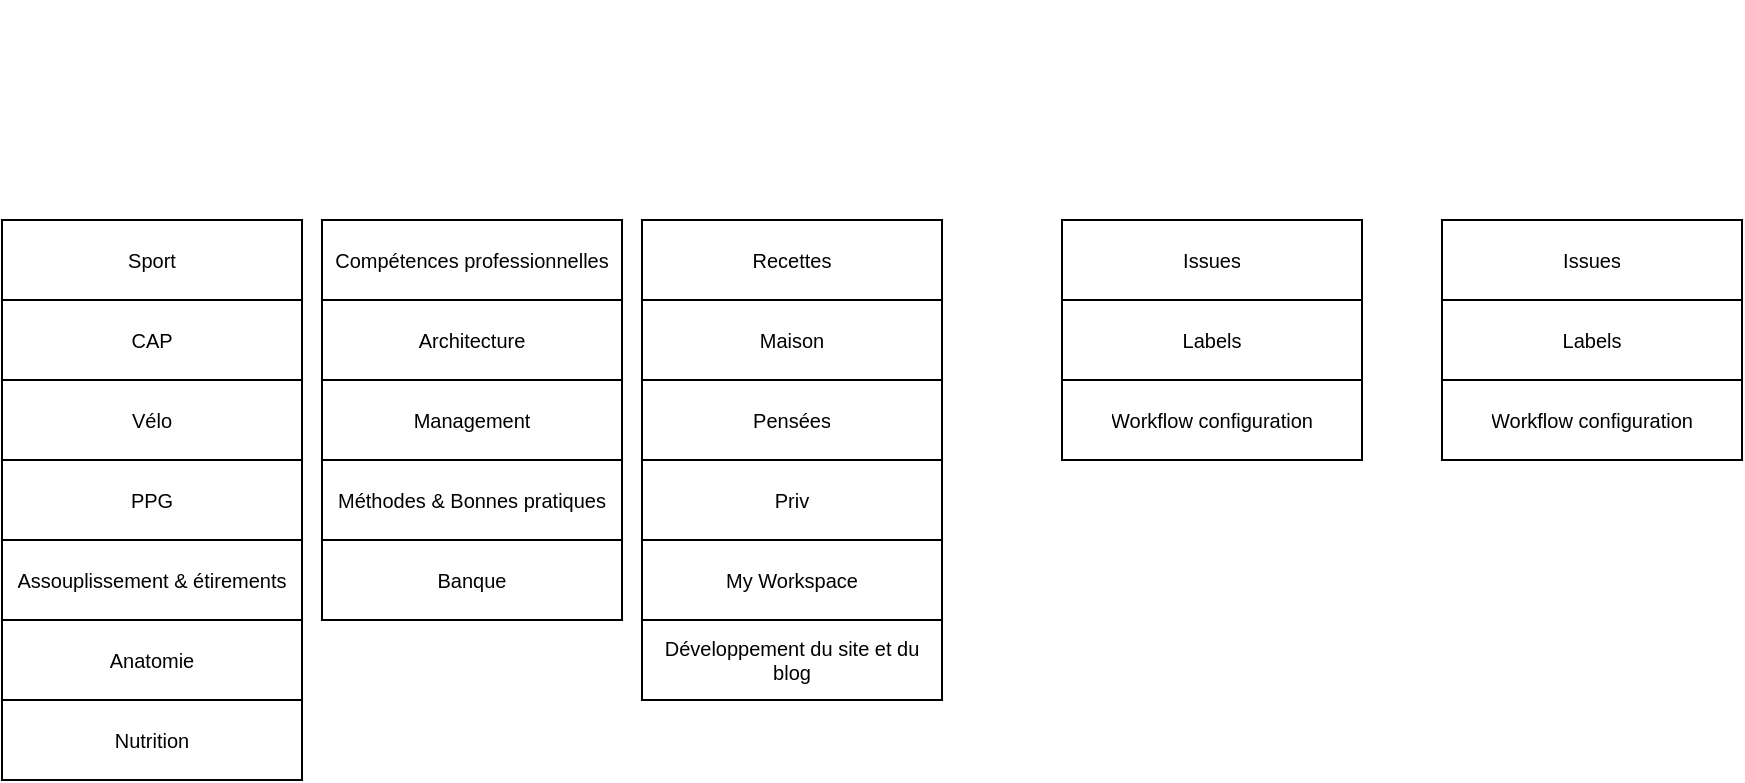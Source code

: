 <mxfile version="13.7.9" type="device"><diagram id="PSGBPLNP3vqcPFXVVVa6" name="Page-1"><mxGraphModel dx="1185" dy="680" grid="1" gridSize="10" guides="0" tooltips="1" connect="1" arrows="1" fold="1" page="1" pageScale="1" pageWidth="1169" pageHeight="827" math="0" shadow="0"><root><mxCell id="0"/><mxCell id="1" parent="0"/><mxCell id="f8MAgHsYSVisA1iL0quK-7" value="" style="shape=table;whiteSpace=wrap;startSize=0;container=1;collapsible=0;childLayout=tableLayout;spacing=4;html=1;fontSize=12;" parent="1" vertex="1"><mxGeometry x="90" y="140" width="150" height="280" as="geometry"/></mxCell><mxCell id="f8MAgHsYSVisA1iL0quK-8" value="" style="shape=partialRectangle;html=1;whiteSpace=wrap;collapsible=0;dropTarget=0;pointerEvents=0;fillColor=none;top=0;left=0;bottom=0;right=0;points=[[0,0.5],[1,0.5]];portConstraint=eastwest;" parent="f8MAgHsYSVisA1iL0quK-7" vertex="1"><mxGeometry width="150" height="40" as="geometry"/></mxCell><UserObject label="Sport" link="https://github.com/orgs/TheFeloDevTeam/projects/34" id="f8MAgHsYSVisA1iL0quK-9"><mxCell style="shape=partialRectangle;html=1;whiteSpace=wrap;connectable=0;fillColor=none;top=0;left=0;bottom=0;right=0;overflow=hidden;spacing=4;fontSize=10;" parent="f8MAgHsYSVisA1iL0quK-8" vertex="1"><mxGeometry width="150" height="40" as="geometry"/></mxCell></UserObject><mxCell id="f8MAgHsYSVisA1iL0quK-12" value="" style="shape=partialRectangle;html=1;whiteSpace=wrap;collapsible=0;dropTarget=0;pointerEvents=0;fillColor=none;top=0;left=0;bottom=0;right=0;points=[[0,0.5],[1,0.5]];portConstraint=eastwest;" parent="f8MAgHsYSVisA1iL0quK-7" vertex="1"><mxGeometry y="40" width="150" height="40" as="geometry"/></mxCell><UserObject label="CAP" link="https://github.com/orgs/TheFeloDevTeam/projects/19" id="f8MAgHsYSVisA1iL0quK-13"><mxCell style="shape=partialRectangle;html=1;whiteSpace=wrap;connectable=0;fillColor=none;top=0;left=0;bottom=0;right=0;overflow=hidden;spacing=4;fontSize=10;" parent="f8MAgHsYSVisA1iL0quK-12" vertex="1"><mxGeometry width="150" height="40" as="geometry"/></mxCell></UserObject><mxCell id="f8MAgHsYSVisA1iL0quK-16" value="" style="shape=partialRectangle;html=1;whiteSpace=wrap;collapsible=0;dropTarget=0;pointerEvents=0;fillColor=none;top=0;left=0;bottom=0;right=0;points=[[0,0.5],[1,0.5]];portConstraint=eastwest;" parent="f8MAgHsYSVisA1iL0quK-7" vertex="1"><mxGeometry y="80" width="150" height="40" as="geometry"/></mxCell><UserObject label="Vélo" link="https://github.com/orgs/TheFeloDevTeam/projects/20" id="f8MAgHsYSVisA1iL0quK-17"><mxCell style="shape=partialRectangle;html=1;whiteSpace=wrap;connectable=0;fillColor=none;top=0;left=0;bottom=0;right=0;overflow=hidden;spacing=4;fontSize=10;" parent="f8MAgHsYSVisA1iL0quK-16" vertex="1"><mxGeometry width="150" height="40" as="geometry"/></mxCell></UserObject><mxCell id="f8MAgHsYSVisA1iL0quK-20" style="shape=partialRectangle;html=1;whiteSpace=wrap;collapsible=0;dropTarget=0;pointerEvents=0;fillColor=none;top=0;left=0;bottom=0;right=0;points=[[0,0.5],[1,0.5]];portConstraint=eastwest;" parent="f8MAgHsYSVisA1iL0quK-7" vertex="1"><mxGeometry y="120" width="150" height="40" as="geometry"/></mxCell><UserObject label="PPG" link="https://github.com/orgs/TheFeloDevTeam/projects/23" id="f8MAgHsYSVisA1iL0quK-21"><mxCell style="shape=partialRectangle;html=1;whiteSpace=wrap;connectable=0;fillColor=none;top=0;left=0;bottom=0;right=0;overflow=hidden;spacing=4;fontSize=10;" parent="f8MAgHsYSVisA1iL0quK-20" vertex="1"><mxGeometry width="150" height="40" as="geometry"/></mxCell></UserObject><mxCell id="f8MAgHsYSVisA1iL0quK-22" style="shape=partialRectangle;html=1;whiteSpace=wrap;collapsible=0;dropTarget=0;pointerEvents=0;fillColor=none;top=0;left=0;bottom=0;right=0;points=[[0,0.5],[1,0.5]];portConstraint=eastwest;" parent="f8MAgHsYSVisA1iL0quK-7" vertex="1"><mxGeometry y="160" width="150" height="40" as="geometry"/></mxCell><UserObject label="Assouplissement &amp;amp; étirements" link="https://github.com/orgs/TheFeloDevTeam/projects/25" id="f8MAgHsYSVisA1iL0quK-23"><mxCell style="shape=partialRectangle;html=1;whiteSpace=wrap;connectable=0;fillColor=none;top=0;left=0;bottom=0;right=0;overflow=hidden;spacing=4;fontSize=10;" parent="f8MAgHsYSVisA1iL0quK-22" vertex="1"><mxGeometry width="150" height="40" as="geometry"/></mxCell></UserObject><mxCell id="f8MAgHsYSVisA1iL0quK-24" style="shape=partialRectangle;html=1;whiteSpace=wrap;collapsible=0;dropTarget=0;pointerEvents=0;fillColor=none;top=0;left=0;bottom=0;right=0;points=[[0,0.5],[1,0.5]];portConstraint=eastwest;" parent="f8MAgHsYSVisA1iL0quK-7" vertex="1"><mxGeometry y="200" width="150" height="40" as="geometry"/></mxCell><UserObject label="Anatomie" link="https://github.com/orgs/TheFeloDevTeam/projects/35" id="f8MAgHsYSVisA1iL0quK-25"><mxCell style="shape=partialRectangle;html=1;whiteSpace=wrap;connectable=0;fillColor=none;top=0;left=0;bottom=0;right=0;overflow=hidden;spacing=4;fontSize=10;" parent="f8MAgHsYSVisA1iL0quK-24" vertex="1"><mxGeometry width="150" height="40" as="geometry"/></mxCell></UserObject><mxCell id="f8MAgHsYSVisA1iL0quK-26" style="shape=partialRectangle;html=1;whiteSpace=wrap;collapsible=0;dropTarget=0;pointerEvents=0;fillColor=none;top=0;left=0;bottom=0;right=0;points=[[0,0.5],[1,0.5]];portConstraint=eastwest;" parent="f8MAgHsYSVisA1iL0quK-7" vertex="1"><mxGeometry y="240" width="150" height="40" as="geometry"/></mxCell><UserObject label="Nutrition" link="https://github.com/orgs/TheFeloDevTeam/projects/21" id="f8MAgHsYSVisA1iL0quK-27"><mxCell style="shape=partialRectangle;html=1;whiteSpace=wrap;connectable=0;fillColor=none;top=0;left=0;bottom=0;right=0;overflow=hidden;spacing=4;fontSize=10;" parent="f8MAgHsYSVisA1iL0quK-26" vertex="1"><mxGeometry width="150" height="40" as="geometry"/></mxCell></UserObject><mxCell id="UVWAx00YONSHc_Kubo9x-37" value="" style="shape=image;verticalLabelPosition=bottom;labelBackgroundColor=#ffffff;verticalAlign=top;aspect=fixed;imageAspect=0;image=https://www.bicycleretailer.com/sites/default/files/images/article/ESX_34_Short_ENVE_1.jpg;" vertex="1" parent="1"><mxGeometry x="94" y="224" width="14.02" height="10" as="geometry"/></mxCell><mxCell id="UVWAx00YONSHc_Kubo9x-57" value="" style="shape=image;verticalLabelPosition=bottom;labelBackgroundColor=#ffffff;verticalAlign=top;aspect=fixed;imageAspect=0;image=http://www.pixelstalk.net/wp-content/uploads/2016/07/Running-Wallpaper.jpg;" vertex="1" parent="1"><mxGeometry x="100" y="186.85" width="41.23" height="23.15" as="geometry"/></mxCell><UserObject label="" link="https://github.com/orgs/TheFeloDevTeam/projects?query=is%3Aopen+sort%3Aname-asc" id="UVWAx00YONSHc_Kubo9x-58"><mxCell style="shape=image;verticalLabelPosition=bottom;labelBackgroundColor=#ffffff;verticalAlign=top;aspect=fixed;imageAspect=0;image=https://miro.medium.com/max/12000/1*BK9EPE5SkaC9Nt3P-qsXjw.jpeg;" vertex="1" parent="1"><mxGeometry x="300" y="73.37" width="70" height="46.79" as="geometry"/></mxCell></UserObject><mxCell id="UVWAx00YONSHc_Kubo9x-1" value="" style="shape=table;html=1;whiteSpace=wrap;startSize=0;container=1;collapsible=0;childLayout=tableLayout;spacing=4;fontSize=10;" vertex="1" parent="1"><mxGeometry x="250" y="140" width="150" height="200" as="geometry"/></mxCell><mxCell id="UVWAx00YONSHc_Kubo9x-20" style="shape=partialRectangle;html=1;whiteSpace=wrap;collapsible=0;dropTarget=0;pointerEvents=0;fillColor=none;top=0;left=0;bottom=0;right=0;points=[[0,0.5],[1,0.5]];portConstraint=eastwest;spacing=4;fontSize=10;" vertex="1" parent="UVWAx00YONSHc_Kubo9x-1"><mxGeometry width="150" height="40" as="geometry"/></mxCell><UserObject label="Compétences professionnelles" link="https://github.com/orgs/TheFeloDevTeam/projects/31" id="UVWAx00YONSHc_Kubo9x-21"><mxCell style="shape=partialRectangle;html=1;whiteSpace=wrap;connectable=0;fillColor=none;top=0;left=0;bottom=0;right=0;overflow=hidden;spacing=4;fontSize=10;" vertex="1" parent="UVWAx00YONSHc_Kubo9x-20"><mxGeometry width="150" height="40" as="geometry"/></mxCell></UserObject><mxCell id="UVWAx00YONSHc_Kubo9x-18" style="shape=partialRectangle;html=1;whiteSpace=wrap;collapsible=0;dropTarget=0;pointerEvents=0;fillColor=none;top=0;left=0;bottom=0;right=0;points=[[0,0.5],[1,0.5]];portConstraint=eastwest;spacing=4;fontSize=10;" vertex="1" parent="UVWAx00YONSHc_Kubo9x-1"><mxGeometry y="40" width="150" height="40" as="geometry"/></mxCell><UserObject label="Architecture" link="https://github.com/orgs/TheFeloDevTeam/projects/18" id="UVWAx00YONSHc_Kubo9x-19"><mxCell style="shape=partialRectangle;html=1;whiteSpace=wrap;connectable=0;fillColor=none;top=0;left=0;bottom=0;right=0;overflow=hidden;spacing=4;fontSize=10;" vertex="1" parent="UVWAx00YONSHc_Kubo9x-18"><mxGeometry width="150" height="40" as="geometry"/></mxCell></UserObject><mxCell id="UVWAx00YONSHc_Kubo9x-16" style="shape=partialRectangle;html=1;whiteSpace=wrap;collapsible=0;dropTarget=0;pointerEvents=0;fillColor=none;top=0;left=0;bottom=0;right=0;points=[[0,0.5],[1,0.5]];portConstraint=eastwest;spacing=4;fontSize=10;" vertex="1" parent="UVWAx00YONSHc_Kubo9x-1"><mxGeometry y="80" width="150" height="40" as="geometry"/></mxCell><UserObject label="Management" link="https://github.com/orgs/TheFeloDevTeam/projects/30" id="UVWAx00YONSHc_Kubo9x-17"><mxCell style="shape=partialRectangle;html=1;whiteSpace=wrap;connectable=0;fillColor=none;top=0;left=0;bottom=0;right=0;overflow=hidden;spacing=4;fontSize=10;" vertex="1" parent="UVWAx00YONSHc_Kubo9x-16"><mxGeometry width="150" height="40" as="geometry"/></mxCell></UserObject><mxCell id="UVWAx00YONSHc_Kubo9x-14" style="shape=partialRectangle;html=1;whiteSpace=wrap;collapsible=0;dropTarget=0;pointerEvents=0;fillColor=none;top=0;left=0;bottom=0;right=0;points=[[0,0.5],[1,0.5]];portConstraint=eastwest;spacing=4;fontSize=10;" vertex="1" parent="UVWAx00YONSHc_Kubo9x-1"><mxGeometry y="120" width="150" height="40" as="geometry"/></mxCell><UserObject label="Méthodes &amp;amp; Bonnes pratiques" link="https://github.com/orgs/TheFeloDevTeam/projects/27" id="UVWAx00YONSHc_Kubo9x-15"><mxCell style="shape=partialRectangle;html=1;whiteSpace=wrap;connectable=0;fillColor=none;top=0;left=0;bottom=0;right=0;overflow=hidden;spacing=4;fontSize=10;" vertex="1" parent="UVWAx00YONSHc_Kubo9x-14"><mxGeometry width="150" height="40" as="geometry"/></mxCell></UserObject><mxCell id="UVWAx00YONSHc_Kubo9x-2" value="" style="shape=partialRectangle;html=1;whiteSpace=wrap;collapsible=0;dropTarget=0;pointerEvents=0;fillColor=none;top=0;left=0;bottom=0;right=0;points=[[0,0.5],[1,0.5]];portConstraint=eastwest;spacing=4;fontSize=10;" vertex="1" parent="UVWAx00YONSHc_Kubo9x-1"><mxGeometry y="160" width="150" height="40" as="geometry"/></mxCell><UserObject label="Banque" link="https://github.com/orgs/TheFeloDevTeam/projects/29" id="UVWAx00YONSHc_Kubo9x-3"><mxCell style="shape=partialRectangle;html=1;whiteSpace=wrap;connectable=0;fillColor=none;top=0;left=0;bottom=0;right=0;overflow=hidden;spacing=4;fontSize=10;" vertex="1" parent="UVWAx00YONSHc_Kubo9x-2"><mxGeometry width="150" height="40" as="geometry"/></mxCell></UserObject><mxCell id="UVWAx00YONSHc_Kubo9x-22" value="" style="shape=table;html=1;whiteSpace=wrap;startSize=0;container=1;collapsible=0;childLayout=tableLayout;fontSize=10;spacing=4;" vertex="1" parent="1"><mxGeometry x="410" y="140" width="150" height="240" as="geometry"/></mxCell><mxCell id="UVWAx00YONSHc_Kubo9x-23" value="" style="shape=partialRectangle;html=1;whiteSpace=wrap;collapsible=0;dropTarget=0;pointerEvents=0;fillColor=none;top=0;left=0;bottom=0;right=0;points=[[0,0.5],[1,0.5]];portConstraint=eastwest;fontSize=10;spacing=4;" vertex="1" parent="UVWAx00YONSHc_Kubo9x-22"><mxGeometry width="150" height="40" as="geometry"/></mxCell><UserObject label="Recettes" link="https://github.com/orgs/TheFeloDevTeam/projects/13" id="UVWAx00YONSHc_Kubo9x-24"><mxCell style="shape=partialRectangle;html=1;whiteSpace=wrap;connectable=0;fillColor=none;top=0;left=0;bottom=0;right=0;overflow=hidden;fontSize=10;spacing=4;" vertex="1" parent="UVWAx00YONSHc_Kubo9x-23"><mxGeometry width="150" height="40" as="geometry"/></mxCell></UserObject><mxCell id="UVWAx00YONSHc_Kubo9x-27" value="" style="shape=partialRectangle;html=1;whiteSpace=wrap;collapsible=0;dropTarget=0;pointerEvents=0;fillColor=none;top=0;left=0;bottom=0;right=0;points=[[0,0.5],[1,0.5]];portConstraint=eastwest;fontSize=10;spacing=4;" vertex="1" parent="UVWAx00YONSHc_Kubo9x-22"><mxGeometry y="40" width="150" height="40" as="geometry"/></mxCell><UserObject label="Maison" link="https://github.com/orgs/TheFeloDevTeam/projects/26" id="UVWAx00YONSHc_Kubo9x-28"><mxCell style="shape=partialRectangle;html=1;whiteSpace=wrap;connectable=0;fillColor=none;top=0;left=0;bottom=0;right=0;overflow=hidden;fontSize=10;spacing=4;" vertex="1" parent="UVWAx00YONSHc_Kubo9x-27"><mxGeometry width="150" height="40" as="geometry"/></mxCell></UserObject><mxCell id="UVWAx00YONSHc_Kubo9x-31" value="" style="shape=partialRectangle;html=1;whiteSpace=wrap;collapsible=0;dropTarget=0;pointerEvents=0;fillColor=none;top=0;left=0;bottom=0;right=0;points=[[0,0.5],[1,0.5]];portConstraint=eastwest;fontSize=10;spacing=4;" vertex="1" parent="UVWAx00YONSHc_Kubo9x-22"><mxGeometry y="80" width="150" height="40" as="geometry"/></mxCell><UserObject label="Pensées" link="https://github.com/orgs/TheFeloDevTeam/projects/37" id="UVWAx00YONSHc_Kubo9x-32"><mxCell style="shape=partialRectangle;html=1;whiteSpace=wrap;connectable=0;fillColor=none;top=0;left=0;bottom=0;right=0;overflow=hidden;fontSize=10;spacing=4;" vertex="1" parent="UVWAx00YONSHc_Kubo9x-31"><mxGeometry width="150" height="40" as="geometry"/></mxCell></UserObject><mxCell id="UVWAx00YONSHc_Kubo9x-35" style="shape=partialRectangle;html=1;whiteSpace=wrap;collapsible=0;dropTarget=0;pointerEvents=0;fillColor=none;top=0;left=0;bottom=0;right=0;points=[[0,0.5],[1,0.5]];portConstraint=eastwest;fontSize=10;spacing=4;" vertex="1" parent="UVWAx00YONSHc_Kubo9x-22"><mxGeometry y="120" width="150" height="40" as="geometry"/></mxCell><UserObject label="Priv" link="https://github.com/orgs/TheFeloDevTeam/projects/36" id="UVWAx00YONSHc_Kubo9x-36"><mxCell style="shape=partialRectangle;html=1;whiteSpace=wrap;connectable=0;fillColor=none;top=0;left=0;bottom=0;right=0;overflow=hidden;fontSize=10;spacing=4;" vertex="1" parent="UVWAx00YONSHc_Kubo9x-35"><mxGeometry width="150" height="40" as="geometry"/></mxCell></UserObject><mxCell id="UVWAx00YONSHc_Kubo9x-81" style="shape=partialRectangle;html=1;whiteSpace=wrap;collapsible=0;dropTarget=0;pointerEvents=0;fillColor=none;top=0;left=0;bottom=0;right=0;points=[[0,0.5],[1,0.5]];portConstraint=eastwest;fontSize=10;spacing=4;" vertex="1" parent="UVWAx00YONSHc_Kubo9x-22"><mxGeometry y="160" width="150" height="40" as="geometry"/></mxCell><UserObject label="My Workspace" link="https://github.com/orgs/TheFeloDevTeam/projects/22" id="UVWAx00YONSHc_Kubo9x-82"><mxCell style="shape=partialRectangle;html=1;whiteSpace=wrap;connectable=0;fillColor=none;top=0;left=0;bottom=0;right=0;overflow=hidden;fontSize=10;spacing=4;" vertex="1" parent="UVWAx00YONSHc_Kubo9x-81"><mxGeometry width="150" height="40" as="geometry"/></mxCell></UserObject><mxCell id="UVWAx00YONSHc_Kubo9x-83" style="shape=partialRectangle;html=1;whiteSpace=wrap;collapsible=0;dropTarget=0;pointerEvents=0;fillColor=none;top=0;left=0;bottom=0;right=0;points=[[0,0.5],[1,0.5]];portConstraint=eastwest;fontSize=10;spacing=4;" vertex="1" parent="UVWAx00YONSHc_Kubo9x-22"><mxGeometry y="200" width="150" height="40" as="geometry"/></mxCell><UserObject label="Développement du site et du blog" link="https://github.com/orgs/TheFeloDevTeam/projects/7" id="UVWAx00YONSHc_Kubo9x-84"><mxCell style="shape=partialRectangle;connectable=0;fillColor=none;top=0;left=0;bottom=0;right=0;overflow=hidden;fontSize=10;spacing=4;whiteSpace=wrap;html=1;" vertex="1" parent="UVWAx00YONSHc_Kubo9x-83"><mxGeometry width="150" height="40" as="geometry"/></mxCell></UserObject><UserObject label="" link="https://github.com/TheFeloDevTeam" Description="The Team" id="UVWAx00YONSHc_Kubo9x-60"><mxCell style="shape=image;verticalLabelPosition=bottom;labelBackgroundColor=#ffffff;verticalAlign=top;aspect=fixed;imageAspect=0;image=https://assets.entrepreneur.com/content/3x2/2000/20151215195453-business-leader-group-front-leadership-team-professionals-businesspeople.jpeg;" vertex="1" parent="1"><mxGeometry x="90" y="30" width="59.94" height="40" as="geometry"/></mxCell></UserObject><mxCell id="UVWAx00YONSHc_Kubo9x-39" value="" style="shape=table;html=1;whiteSpace=wrap;startSize=0;container=1;collapsible=0;childLayout=tableLayout;fontSize=10;spacing=4;" vertex="1" parent="1"><mxGeometry x="620" y="140" width="150" height="120" as="geometry"/></mxCell><mxCell id="UVWAx00YONSHc_Kubo9x-72" style="shape=partialRectangle;html=1;whiteSpace=wrap;collapsible=0;dropTarget=0;pointerEvents=0;fillColor=none;top=0;left=0;bottom=0;right=0;points=[[0,0.5],[1,0.5]];portConstraint=eastwest;fontSize=10;" vertex="1" parent="UVWAx00YONSHc_Kubo9x-39"><mxGeometry width="150" height="40" as="geometry"/></mxCell><UserObject label="Issues" link="https://github.com/TheFeloDevTeam/FeloFamilySite/issues" id="UVWAx00YONSHc_Kubo9x-73"><mxCell style="shape=partialRectangle;html=1;whiteSpace=wrap;connectable=0;fillColor=none;top=0;left=0;bottom=0;right=0;overflow=hidden;fontSize=10;" vertex="1" parent="UVWAx00YONSHc_Kubo9x-72"><mxGeometry width="150" height="40" as="geometry"/></mxCell></UserObject><mxCell id="UVWAx00YONSHc_Kubo9x-48" value="" style="shape=partialRectangle;html=1;whiteSpace=wrap;collapsible=0;dropTarget=0;pointerEvents=0;fillColor=none;top=0;left=0;bottom=0;right=0;points=[[0,0.5],[1,0.5]];portConstraint=eastwest;fontSize=10;" vertex="1" parent="UVWAx00YONSHc_Kubo9x-39"><mxGeometry y="40" width="150" height="40" as="geometry"/></mxCell><UserObject label="Labels" link="https://github.com/TheFeloDevTeam/FeloFamilySite/labels" id="UVWAx00YONSHc_Kubo9x-49"><mxCell style="shape=partialRectangle;html=1;whiteSpace=wrap;connectable=0;fillColor=none;top=0;left=0;bottom=0;right=0;overflow=hidden;fontSize=10;" vertex="1" parent="UVWAx00YONSHc_Kubo9x-48"><mxGeometry width="150" height="40" as="geometry"/></mxCell></UserObject><mxCell id="UVWAx00YONSHc_Kubo9x-52" style="shape=partialRectangle;html=1;whiteSpace=wrap;collapsible=0;dropTarget=0;pointerEvents=0;fillColor=none;top=0;left=0;bottom=0;right=0;points=[[0,0.5],[1,0.5]];portConstraint=eastwest;fontSize=10;" vertex="1" parent="UVWAx00YONSHc_Kubo9x-39"><mxGeometry y="80" width="150" height="40" as="geometry"/></mxCell><UserObject label="Workflow configuration" link="https://github.com/TheFeloDevTeam/FeloFamilySite/tree/master/.github/workflows" id="UVWAx00YONSHc_Kubo9x-53"><mxCell style="shape=partialRectangle;html=1;whiteSpace=wrap;connectable=0;fillColor=none;top=0;left=0;bottom=0;right=0;overflow=hidden;fontSize=10;" vertex="1" parent="UVWAx00YONSHc_Kubo9x-52"><mxGeometry width="150" height="40" as="geometry"/></mxCell></UserObject><UserObject label="" link="https://thefelodevteam.github.io/FeloFamilySite/" id="UVWAx00YONSHc_Kubo9x-61"><mxCell style="shape=image;verticalLabelPosition=bottom;labelBackgroundColor=#ffffff;verticalAlign=top;aspect=fixed;imageAspect=0;image=http://www.prophethacker.com/wp-content/uploads/2015/05/Website-Image-trans-cut.jpg;" vertex="1" parent="1"><mxGeometry x="650" y="71.55" width="85.35" height="48.61" as="geometry"/></mxCell></UserObject><mxCell id="UVWAx00YONSHc_Kubo9x-62" value="" style="shape=image;verticalLabelPosition=bottom;labelBackgroundColor=#ffffff;verticalAlign=top;aspect=fixed;imageAspect=0;image=https://www.teachertoolkit.co.uk/wp-content/uploads/2016/08/shutterstock_93782158.jpg;" vertex="1" parent="1"><mxGeometry x="860" y="68.01" width="60" height="52.15" as="geometry"/></mxCell><mxCell id="UVWAx00YONSHc_Kubo9x-74" value="" style="shape=table;html=1;whiteSpace=wrap;startSize=0;container=1;collapsible=0;childLayout=tableLayout;fontSize=10;spacing=4;" vertex="1" parent="1"><mxGeometry x="810" y="140" width="150" height="120" as="geometry"/></mxCell><mxCell id="UVWAx00YONSHc_Kubo9x-79" style="shape=partialRectangle;html=1;whiteSpace=wrap;collapsible=0;dropTarget=0;pointerEvents=0;fillColor=none;top=0;left=0;bottom=0;right=0;points=[[0,0.5],[1,0.5]];portConstraint=eastwest;fontSize=10;" vertex="1" parent="UVWAx00YONSHc_Kubo9x-74"><mxGeometry width="150" height="40" as="geometry"/></mxCell><UserObject label="Issues" link="https://github.com/TheFeloDevTeam/TheBlogOfFeloFamily/issues" id="UVWAx00YONSHc_Kubo9x-80"><mxCell style="shape=partialRectangle;html=1;whiteSpace=wrap;connectable=0;fillColor=none;top=0;left=0;bottom=0;right=0;overflow=hidden;fontSize=10;" vertex="1" parent="UVWAx00YONSHc_Kubo9x-79"><mxGeometry width="150" height="40" as="geometry"/></mxCell></UserObject><mxCell id="UVWAx00YONSHc_Kubo9x-75" value="" style="shape=partialRectangle;html=1;whiteSpace=wrap;collapsible=0;dropTarget=0;pointerEvents=0;fillColor=none;top=0;left=0;bottom=0;right=0;points=[[0,0.5],[1,0.5]];portConstraint=eastwest;fontSize=10;" vertex="1" parent="UVWAx00YONSHc_Kubo9x-74"><mxGeometry y="40" width="150" height="40" as="geometry"/></mxCell><UserObject label="Labels" link="https://github.com/TheFeloDevTeam/TheBlogOfFeloFamily/labels" id="UVWAx00YONSHc_Kubo9x-76"><mxCell style="shape=partialRectangle;html=1;whiteSpace=wrap;connectable=0;fillColor=none;top=0;left=0;bottom=0;right=0;overflow=hidden;fontSize=10;" vertex="1" parent="UVWAx00YONSHc_Kubo9x-75"><mxGeometry width="150" height="40" as="geometry"/></mxCell></UserObject><mxCell id="UVWAx00YONSHc_Kubo9x-77" style="shape=partialRectangle;html=1;whiteSpace=wrap;collapsible=0;dropTarget=0;pointerEvents=0;fillColor=none;top=0;left=0;bottom=0;right=0;points=[[0,0.5],[1,0.5]];portConstraint=eastwest;fontSize=10;" vertex="1" parent="UVWAx00YONSHc_Kubo9x-74"><mxGeometry y="80" width="150" height="40" as="geometry"/></mxCell><UserObject label="Workflow configuration" link="https://github.com/TheFeloDevTeam/TheBlogOfFeloFamily/tree/master/.github/workflows" id="UVWAx00YONSHc_Kubo9x-78"><mxCell style="shape=partialRectangle;html=1;whiteSpace=wrap;connectable=0;fillColor=none;top=0;left=0;bottom=0;right=0;overflow=hidden;fontSize=10;" vertex="1" parent="UVWAx00YONSHc_Kubo9x-77"><mxGeometry width="150" height="40" as="geometry"/></mxCell></UserObject></root></mxGraphModel></diagram></mxfile>